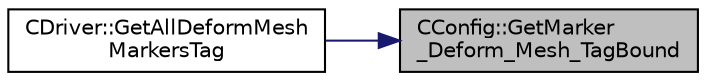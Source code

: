digraph "CConfig::GetMarker_Deform_Mesh_TagBound"
{
 // LATEX_PDF_SIZE
  edge [fontname="Helvetica",fontsize="10",labelfontname="Helvetica",labelfontsize="10"];
  node [fontname="Helvetica",fontsize="10",shape=record];
  rankdir="RL";
  Node1 [label="CConfig::GetMarker\l_Deform_Mesh_TagBound",height=0.2,width=0.4,color="black", fillcolor="grey75", style="filled", fontcolor="black",tooltip="Get the name of the DEFORM_MESH boundary defined in the geometry file."];
  Node1 -> Node2 [dir="back",color="midnightblue",fontsize="10",style="solid",fontname="Helvetica"];
  Node2 [label="CDriver::GetAllDeformMesh\lMarkersTag",height=0.2,width=0.4,color="black", fillcolor="white", style="filled",URL="$classCDriver.html#a808e1e124dac5adad5f78a5655bc9287",tooltip="Get all the deformable boundary marker tags."];
}
